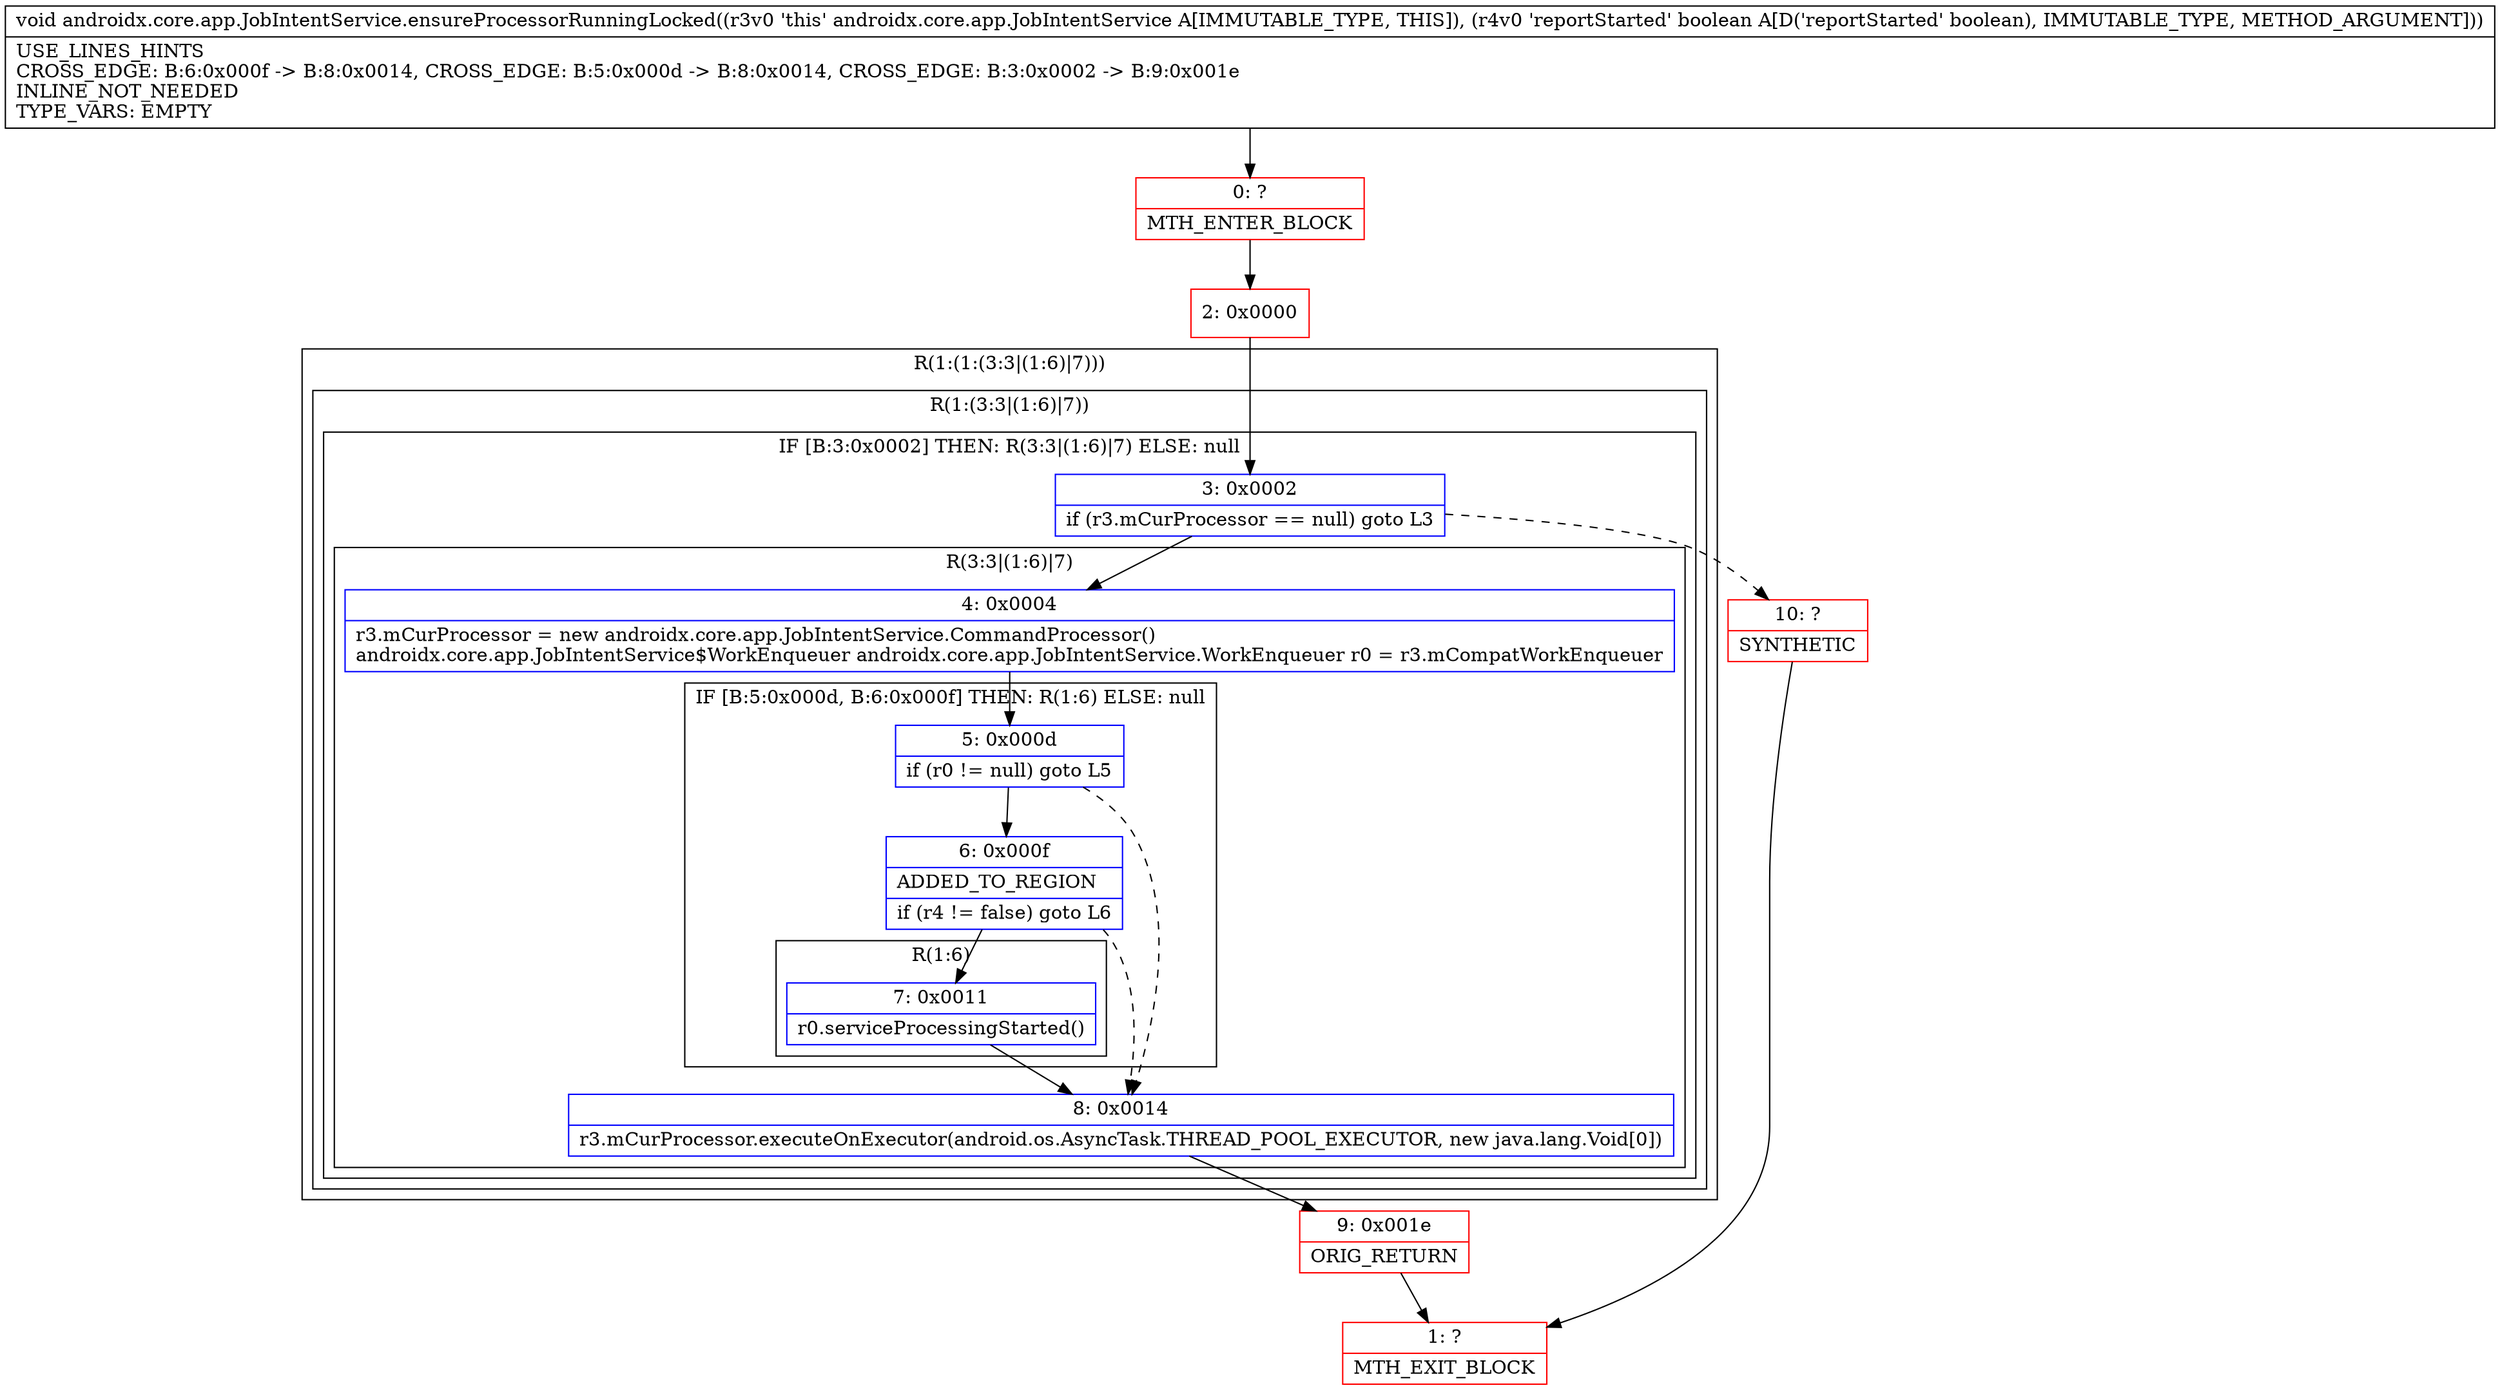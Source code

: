 digraph "CFG forandroidx.core.app.JobIntentService.ensureProcessorRunningLocked(Z)V" {
subgraph cluster_Region_1990075655 {
label = "R(1:(1:(3:3|(1:6)|7)))";
node [shape=record,color=blue];
subgraph cluster_Region_435816877 {
label = "R(1:(3:3|(1:6)|7))";
node [shape=record,color=blue];
subgraph cluster_IfRegion_1397906331 {
label = "IF [B:3:0x0002] THEN: R(3:3|(1:6)|7) ELSE: null";
node [shape=record,color=blue];
Node_3 [shape=record,label="{3\:\ 0x0002|if (r3.mCurProcessor == null) goto L3\l}"];
subgraph cluster_Region_491746059 {
label = "R(3:3|(1:6)|7)";
node [shape=record,color=blue];
Node_4 [shape=record,label="{4\:\ 0x0004|r3.mCurProcessor = new androidx.core.app.JobIntentService.CommandProcessor()\landroidx.core.app.JobIntentService$WorkEnqueuer androidx.core.app.JobIntentService.WorkEnqueuer r0 = r3.mCompatWorkEnqueuer\l}"];
subgraph cluster_IfRegion_1540631064 {
label = "IF [B:5:0x000d, B:6:0x000f] THEN: R(1:6) ELSE: null";
node [shape=record,color=blue];
Node_5 [shape=record,label="{5\:\ 0x000d|if (r0 != null) goto L5\l}"];
Node_6 [shape=record,label="{6\:\ 0x000f|ADDED_TO_REGION\l|if (r4 != false) goto L6\l}"];
subgraph cluster_Region_1033951738 {
label = "R(1:6)";
node [shape=record,color=blue];
Node_7 [shape=record,label="{7\:\ 0x0011|r0.serviceProcessingStarted()\l}"];
}
}
Node_8 [shape=record,label="{8\:\ 0x0014|r3.mCurProcessor.executeOnExecutor(android.os.AsyncTask.THREAD_POOL_EXECUTOR, new java.lang.Void[0])\l}"];
}
}
}
}
Node_0 [shape=record,color=red,label="{0\:\ ?|MTH_ENTER_BLOCK\l}"];
Node_2 [shape=record,color=red,label="{2\:\ 0x0000}"];
Node_9 [shape=record,color=red,label="{9\:\ 0x001e|ORIG_RETURN\l}"];
Node_1 [shape=record,color=red,label="{1\:\ ?|MTH_EXIT_BLOCK\l}"];
Node_10 [shape=record,color=red,label="{10\:\ ?|SYNTHETIC\l}"];
MethodNode[shape=record,label="{void androidx.core.app.JobIntentService.ensureProcessorRunningLocked((r3v0 'this' androidx.core.app.JobIntentService A[IMMUTABLE_TYPE, THIS]), (r4v0 'reportStarted' boolean A[D('reportStarted' boolean), IMMUTABLE_TYPE, METHOD_ARGUMENT]))  | USE_LINES_HINTS\lCROSS_EDGE: B:6:0x000f \-\> B:8:0x0014, CROSS_EDGE: B:5:0x000d \-\> B:8:0x0014, CROSS_EDGE: B:3:0x0002 \-\> B:9:0x001e\lINLINE_NOT_NEEDED\lTYPE_VARS: EMPTY\l}"];
MethodNode -> Node_0;Node_3 -> Node_4;
Node_3 -> Node_10[style=dashed];
Node_4 -> Node_5;
Node_5 -> Node_6;
Node_5 -> Node_8[style=dashed];
Node_6 -> Node_7;
Node_6 -> Node_8[style=dashed];
Node_7 -> Node_8;
Node_8 -> Node_9;
Node_0 -> Node_2;
Node_2 -> Node_3;
Node_9 -> Node_1;
Node_10 -> Node_1;
}

